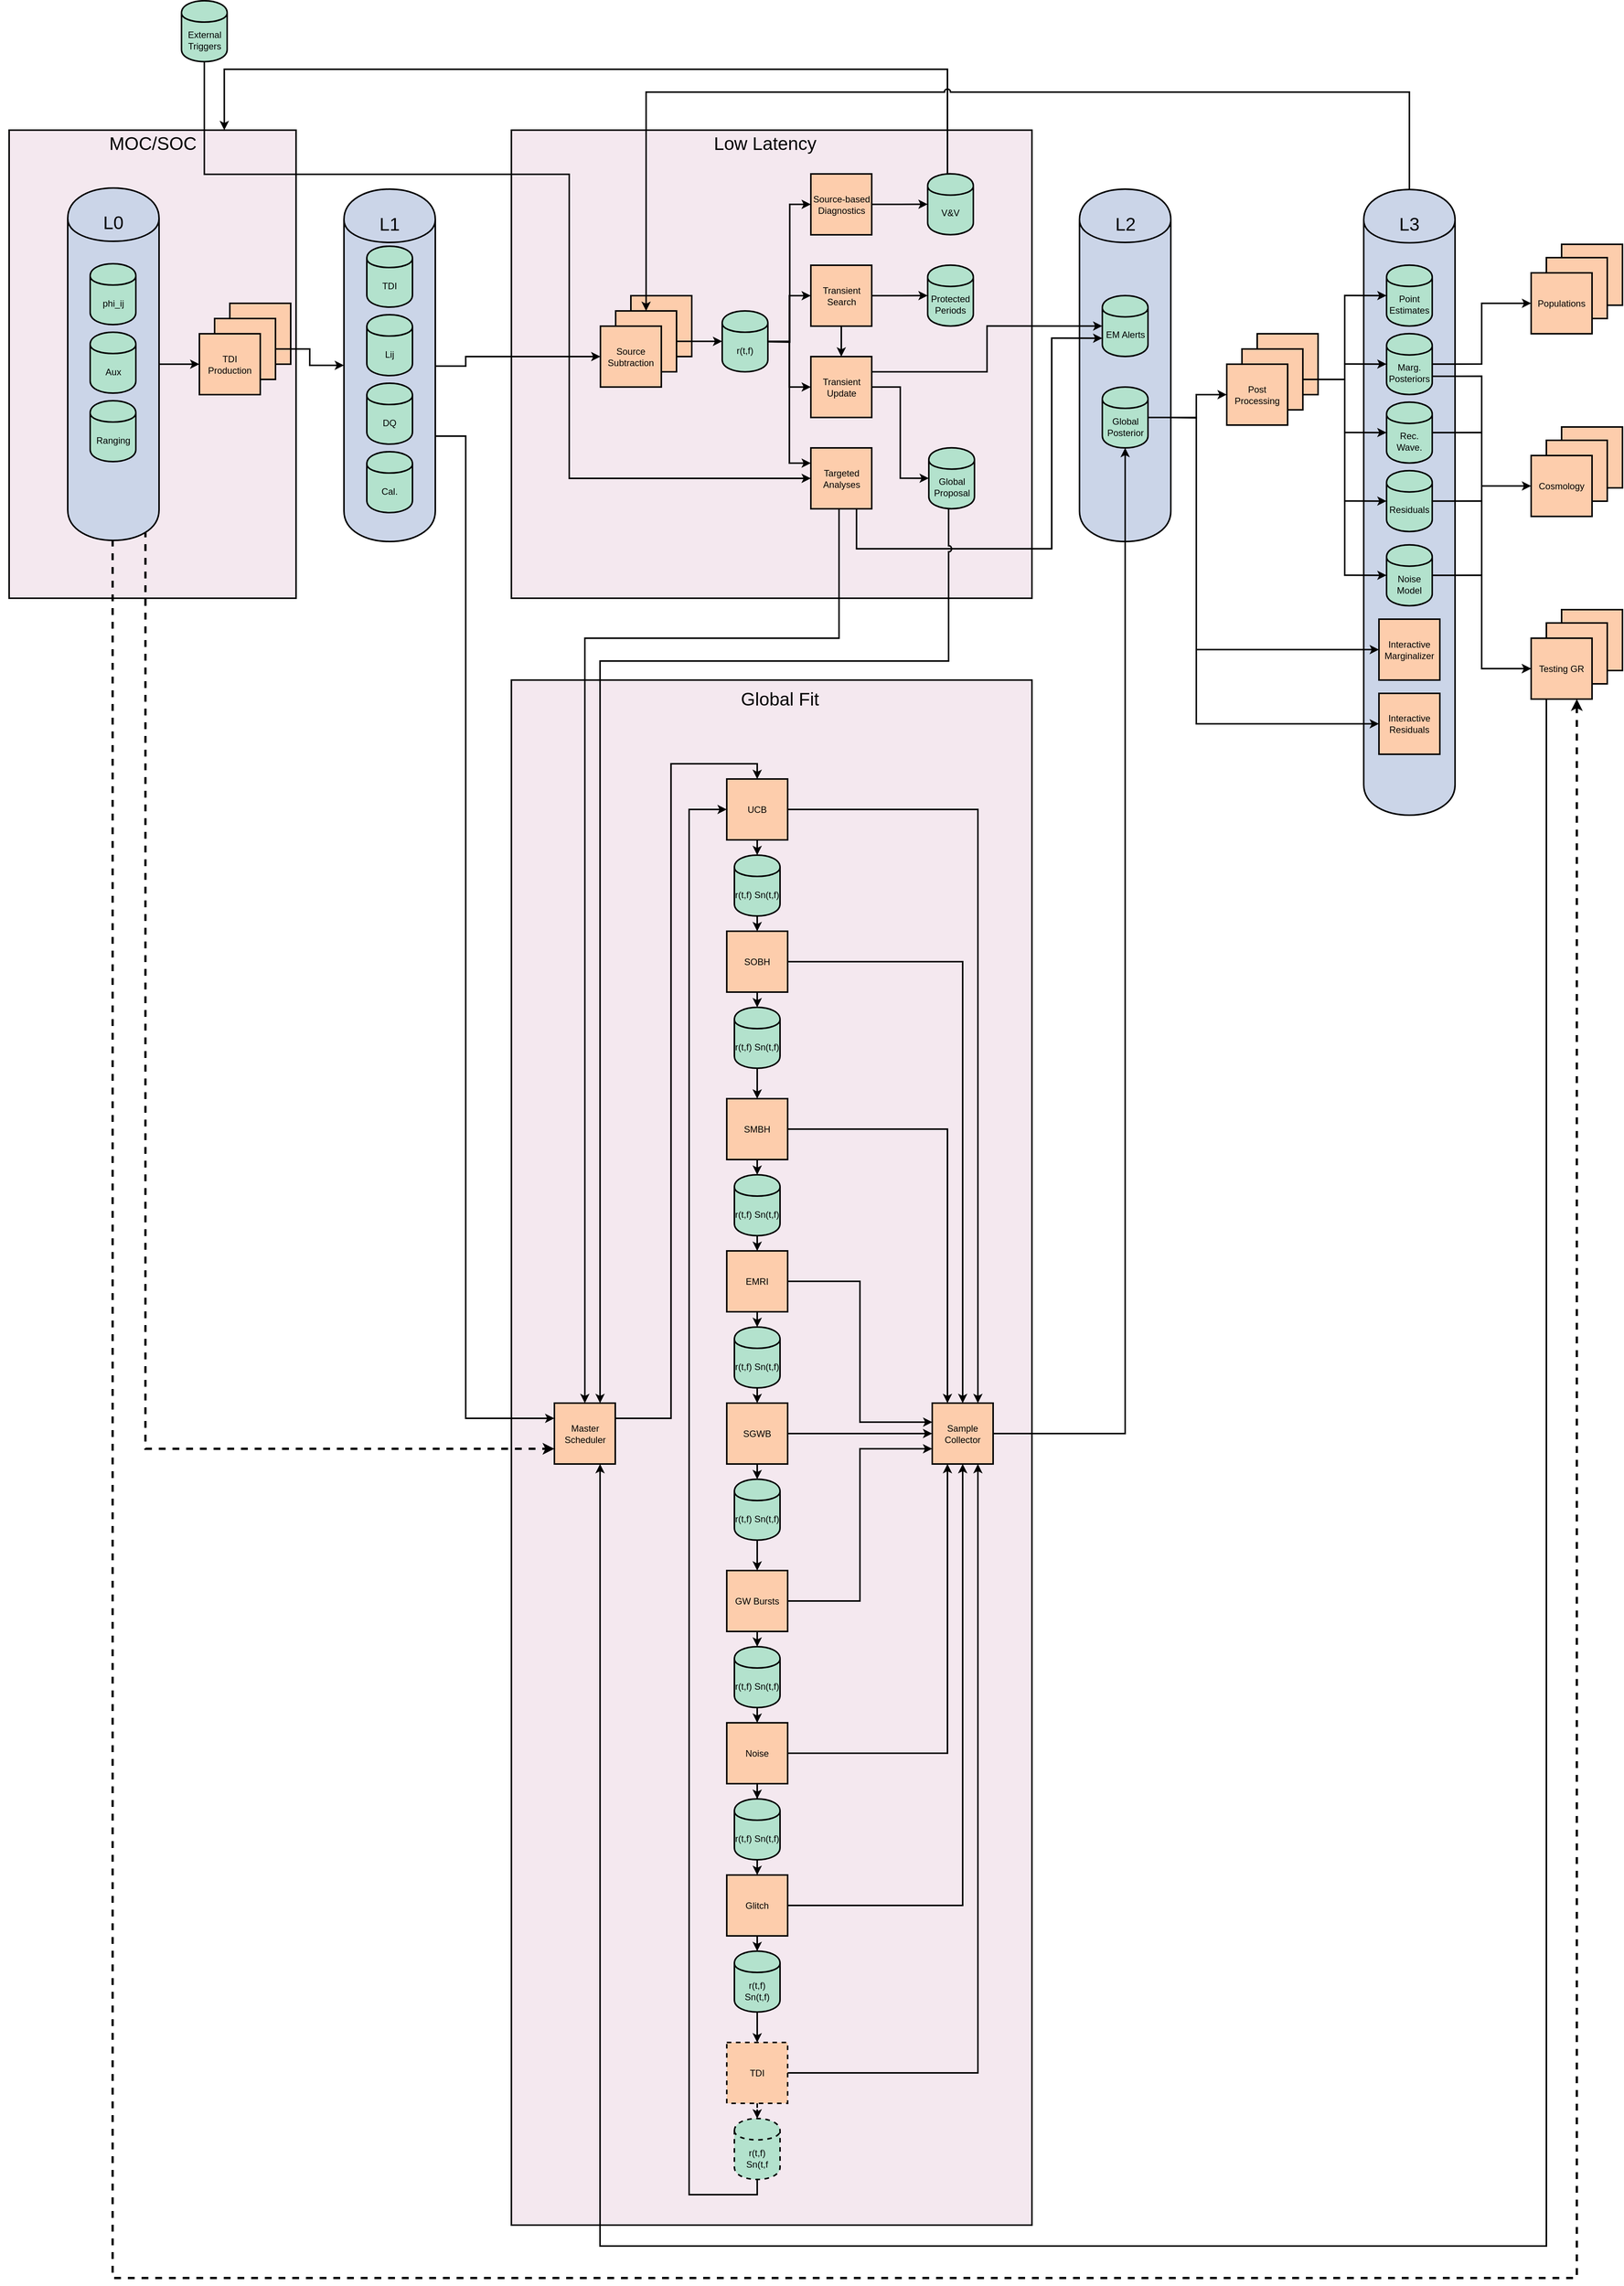 <mxfile version="10.6.3" type="github"><diagram id="nEb7vlC1iJB3Md7GIFur" name="Page-1"><mxGraphModel dx="5116" dy="3140" grid="1" gridSize="10" guides="1" tooltips="1" connect="1" arrows="1" fold="1" page="1" pageScale="1" pageWidth="1169" pageHeight="827" math="0" shadow="0"><root><mxCell id="0"/><mxCell id="1" parent="0"/><mxCell id="80o9DsQJFt0Z5f5TY_z3-50" value="" style="rounded=0;whiteSpace=wrap;html=1;fillColor=#F4E8EF;strokeColor=#000000;strokeWidth=2;" vertex="1" parent="1"><mxGeometry x="160" y="290" width="377" height="615" as="geometry"/></mxCell><mxCell id="80o9DsQJFt0Z5f5TY_z3-14" value="" style="rounded=0;whiteSpace=wrap;html=1;fillColor=#F4E8EF;strokeColor=#000000;strokeWidth=2;" vertex="1" parent="1"><mxGeometry x="820" y="290" width="684" height="615" as="geometry"/></mxCell><mxCell id="Jto_Wyi0qBo86qoHxonb-5" value="" style="shape=cylinder;whiteSpace=wrap;html=1;boundedLbl=1;backgroundOutline=1;fillColor=#cbd5e8;strokeColor=#000000;strokeWidth=2;" parent="1" vertex="1"><mxGeometry x="1566.5" y="367.5" width="120" height="463" as="geometry"/></mxCell><mxCell id="Jto_Wyi0qBo86qoHxonb-98" value="" style="rounded=0;whiteSpace=wrap;html=1;fillColor=#F4E8EF;strokeColor=#000000;strokeWidth=2;" parent="1" vertex="1"><mxGeometry x="820" y="1012.5" width="684" height="2030" as="geometry"/></mxCell><mxCell id="Jto_Wyi0qBo86qoHxonb-100" style="edgeStyle=orthogonalEdgeStyle;rounded=0;orthogonalLoop=1;jettySize=auto;html=1;exitX=0.851;exitY=0.972;exitDx=0;exitDy=0;entryX=0;entryY=0.75;entryDx=0;entryDy=0;dashed=1;exitPerimeter=0;strokeWidth=3;" parent="1" source="Jto_Wyi0qBo86qoHxonb-1" target="Jto_Wyi0qBo86qoHxonb-17" edge="1"><mxGeometry relative="1" as="geometry"><Array as="points"><mxPoint x="338.5" y="2022.5"/></Array></mxGeometry></mxCell><mxCell id="80o9DsQJFt0Z5f5TY_z3-89" style="edgeStyle=orthogonalEdgeStyle;rounded=0;orthogonalLoop=1;jettySize=auto;html=1;exitX=0.5;exitY=1;exitDx=0;exitDy=0;entryX=0.75;entryY=1;entryDx=0;entryDy=0;dashed=1;strokeWidth=3;" edge="1" parent="1" source="Jto_Wyi0qBo86qoHxonb-1" target="80o9DsQJFt0Z5f5TY_z3-87"><mxGeometry relative="1" as="geometry"><Array as="points"><mxPoint x="296" y="3112"/><mxPoint x="2220" y="3112"/></Array></mxGeometry></mxCell><mxCell id="80o9DsQJFt0Z5f5TY_z3-116" style="edgeStyle=orthogonalEdgeStyle;rounded=0;orthogonalLoop=1;jettySize=auto;html=1;exitX=1;exitY=0.5;exitDx=0;exitDy=0;entryX=0;entryY=0.5;entryDx=0;entryDy=0;strokeColor=#000000;strokeWidth=2;fontSize=24;" edge="1" parent="1" source="Jto_Wyi0qBo86qoHxonb-1" target="Jto_Wyi0qBo86qoHxonb-12"><mxGeometry relative="1" as="geometry"/></mxCell><mxCell id="Jto_Wyi0qBo86qoHxonb-1" value="" style="shape=cylinder;whiteSpace=wrap;html=1;boundedLbl=1;backgroundOutline=1;fillColor=#cbd5e8;strokeColor=#000000;strokeWidth=2;" parent="1" vertex="1"><mxGeometry x="237" y="366" width="120" height="463" as="geometry"/></mxCell><mxCell id="Jto_Wyi0qBo86qoHxonb-99" style="edgeStyle=orthogonalEdgeStyle;rounded=0;orthogonalLoop=1;jettySize=auto;html=1;exitX=1;exitY=0.5;exitDx=0;exitDy=0;entryX=0;entryY=0.25;entryDx=0;entryDy=0;strokeWidth=2;" parent="1" source="Jto_Wyi0qBo86qoHxonb-3" target="Jto_Wyi0qBo86qoHxonb-17" edge="1"><mxGeometry relative="1" as="geometry"><Array as="points"><mxPoint x="720" y="692"/><mxPoint x="760" y="692"/><mxPoint x="760" y="1983"/></Array></mxGeometry></mxCell><mxCell id="80o9DsQJFt0Z5f5TY_z3-98" style="edgeStyle=orthogonalEdgeStyle;rounded=0;orthogonalLoop=1;jettySize=auto;html=1;exitX=1;exitY=0.5;exitDx=0;exitDy=0;entryX=0;entryY=0.5;entryDx=0;entryDy=0;strokeColor=#000000;strokeWidth=2;" edge="1" parent="1" source="Jto_Wyi0qBo86qoHxonb-3" target="80o9DsQJFt0Z5f5TY_z3-15"><mxGeometry relative="1" as="geometry"><Array as="points"><mxPoint x="760" y="600"/><mxPoint x="760" y="588"/></Array></mxGeometry></mxCell><mxCell id="Jto_Wyi0qBo86qoHxonb-3" value="" style="shape=cylinder;whiteSpace=wrap;html=1;boundedLbl=1;backgroundOutline=1;fillColor=#cbd5e8;strokeColor=#000000;strokeWidth=2;" parent="1" vertex="1"><mxGeometry x="600" y="367.5" width="120" height="463" as="geometry"/></mxCell><mxCell id="Jto_Wyi0qBo86qoHxonb-4" value="" style="shape=cylinder;whiteSpace=wrap;html=1;boundedLbl=1;backgroundOutline=1;fillColor=#cbd5e8;strokeColor=#000000;strokeWidth=2;" parent="1" vertex="1"><mxGeometry x="1940" y="368" width="120" height="822" as="geometry"/></mxCell><mxCell id="80o9DsQJFt0Z5f5TY_z3-26" style="edgeStyle=orthogonalEdgeStyle;rounded=0;orthogonalLoop=1;jettySize=auto;html=1;exitX=0.5;exitY=1;exitDx=0;exitDy=0;entryX=0;entryY=0.5;entryDx=0;entryDy=0;strokeWidth=2;" edge="1" parent="1" source="Jto_Wyi0qBo86qoHxonb-6" target="80o9DsQJFt0Z5f5TY_z3-24"><mxGeometry relative="1" as="geometry"><Array as="points"><mxPoint x="416" y="348"/><mxPoint x="896" y="348"/><mxPoint x="896" y="748"/></Array></mxGeometry></mxCell><mxCell id="Jto_Wyi0qBo86qoHxonb-6" value="External Triggers" style="shape=cylinder;whiteSpace=wrap;html=1;boundedLbl=1;backgroundOutline=1;fillColor=#b3e2cd;strokeWidth=2;" parent="1" vertex="1"><mxGeometry x="386.5" y="120" width="60" height="80" as="geometry"/></mxCell><mxCell id="Jto_Wyi0qBo86qoHxonb-7" value="phi_ij" style="shape=cylinder;whiteSpace=wrap;html=1;boundedLbl=1;backgroundOutline=1;fillColor=#b3e2cd;strokeWidth=2;" parent="1" vertex="1"><mxGeometry x="266.5" y="465.5" width="60" height="80" as="geometry"/></mxCell><mxCell id="Jto_Wyi0qBo86qoHxonb-8" value="Aux" style="shape=cylinder;whiteSpace=wrap;html=1;boundedLbl=1;backgroundOutline=1;fillColor=#b3e2cd;strokeWidth=2;" parent="1" vertex="1"><mxGeometry x="266.5" y="555.5" width="60" height="80" as="geometry"/></mxCell><mxCell id="Jto_Wyi0qBo86qoHxonb-9" value="Ranging" style="shape=cylinder;whiteSpace=wrap;html=1;boundedLbl=1;backgroundOutline=1;fillColor=#b3e2cd;strokeWidth=2;" parent="1" vertex="1"><mxGeometry x="266.5" y="645.5" width="60" height="80" as="geometry"/></mxCell><mxCell id="Jto_Wyi0qBo86qoHxonb-10" value="" style="whiteSpace=wrap;html=1;aspect=fixed;fillColor=#fdcdac;strokeWidth=2;" parent="1" vertex="1"><mxGeometry x="450" y="517.5" width="80" height="80" as="geometry"/></mxCell><mxCell id="80o9DsQJFt0Z5f5TY_z3-12" style="edgeStyle=orthogonalEdgeStyle;rounded=0;orthogonalLoop=1;jettySize=auto;html=1;exitX=1;exitY=0.5;exitDx=0;exitDy=0;entryX=0;entryY=0.5;entryDx=0;entryDy=0;strokeWidth=2;" edge="1" parent="1" source="Jto_Wyi0qBo86qoHxonb-11" target="Jto_Wyi0qBo86qoHxonb-3"><mxGeometry relative="1" as="geometry"/></mxCell><mxCell id="Jto_Wyi0qBo86qoHxonb-11" value="" style="whiteSpace=wrap;html=1;aspect=fixed;fillColor=#fdcdac;strokeWidth=2;" parent="1" vertex="1"><mxGeometry x="430" y="537.5" width="80" height="80" as="geometry"/></mxCell><mxCell id="Jto_Wyi0qBo86qoHxonb-12" value="TDI Production" style="whiteSpace=wrap;html=1;aspect=fixed;fillColor=#fdcdac;strokeWidth=2;" parent="1" vertex="1"><mxGeometry x="410" y="557.5" width="80" height="80" as="geometry"/></mxCell><mxCell id="Jto_Wyi0qBo86qoHxonb-13" value="TDI" style="shape=cylinder;whiteSpace=wrap;html=1;boundedLbl=1;backgroundOutline=1;fillColor=#b3e2cd;strokeWidth=2;" parent="1" vertex="1"><mxGeometry x="630" y="442.5" width="60" height="80" as="geometry"/></mxCell><mxCell id="Jto_Wyi0qBo86qoHxonb-14" value="Lij" style="shape=cylinder;whiteSpace=wrap;html=1;boundedLbl=1;backgroundOutline=1;fillColor=#b3e2cd;strokeWidth=2;" parent="1" vertex="1"><mxGeometry x="630" y="532.5" width="60" height="80" as="geometry"/></mxCell><mxCell id="Jto_Wyi0qBo86qoHxonb-15" value="DQ" style="shape=cylinder;whiteSpace=wrap;html=1;boundedLbl=1;backgroundOutline=1;fillColor=#b3e2cd;strokeWidth=2;" parent="1" vertex="1"><mxGeometry x="630" y="622.5" width="60" height="80" as="geometry"/></mxCell><mxCell id="Jto_Wyi0qBo86qoHxonb-16" value="Cal." style="shape=cylinder;whiteSpace=wrap;html=1;boundedLbl=1;backgroundOutline=1;fillColor=#b3e2cd;strokeWidth=2;" parent="1" vertex="1"><mxGeometry x="630" y="712.5" width="60" height="80" as="geometry"/></mxCell><mxCell id="Jto_Wyi0qBo86qoHxonb-38" value="" style="group;strokeWidth=2;" parent="1" vertex="1" connectable="0"><mxGeometry x="836.5" y="567.5" width="80" height="1840" as="geometry"/></mxCell><mxCell id="Jto_Wyi0qBo86qoHxonb-57" style="edgeStyle=orthogonalEdgeStyle;rounded=0;orthogonalLoop=1;jettySize=auto;html=1;exitX=1;exitY=0.25;exitDx=0;exitDy=0;entryX=0.5;entryY=0;entryDx=0;entryDy=0;strokeWidth=2;" parent="1" source="Jto_Wyi0qBo86qoHxonb-17" target="Jto_Wyi0qBo86qoHxonb-18" edge="1"><mxGeometry relative="1" as="geometry"/></mxCell><mxCell id="Jto_Wyi0qBo86qoHxonb-17" value="Master Scheduler" style="whiteSpace=wrap;html=1;aspect=fixed;fillColor=#fdcdac;strokeWidth=2;" parent="1" vertex="1"><mxGeometry x="876.5" y="1962.5" width="80" height="80" as="geometry"/></mxCell><mxCell id="Jto_Wyi0qBo86qoHxonb-58" style="edgeStyle=orthogonalEdgeStyle;rounded=0;orthogonalLoop=1;jettySize=auto;html=1;exitX=0.5;exitY=1;exitDx=0;exitDy=0;entryX=0.5;entryY=0;entryDx=0;entryDy=0;strokeWidth=2;" parent="1" source="Jto_Wyi0qBo86qoHxonb-18" target="Jto_Wyi0qBo86qoHxonb-19" edge="1"><mxGeometry relative="1" as="geometry"/></mxCell><mxCell id="Jto_Wyi0qBo86qoHxonb-87" style="edgeStyle=orthogonalEdgeStyle;rounded=0;orthogonalLoop=1;jettySize=auto;html=1;exitX=1;exitY=0.5;exitDx=0;exitDy=0;entryX=0.75;entryY=0;entryDx=0;entryDy=0;strokeWidth=2;" parent="1" source="Jto_Wyi0qBo86qoHxonb-18" target="Jto_Wyi0qBo86qoHxonb-52" edge="1"><mxGeometry relative="1" as="geometry"><mxPoint x="2523" y="1452.5" as="targetPoint"/></mxGeometry></mxCell><mxCell id="Jto_Wyi0qBo86qoHxonb-18" value="UCB" style="whiteSpace=wrap;html=1;aspect=fixed;fillColor=#fdcdac;strokeWidth=2;" parent="1" vertex="1"><mxGeometry x="1103" y="1142.5" width="80" height="80" as="geometry"/></mxCell><mxCell id="Jto_Wyi0qBo86qoHxonb-59" style="edgeStyle=orthogonalEdgeStyle;rounded=0;orthogonalLoop=1;jettySize=auto;html=1;exitX=0.5;exitY=1;exitDx=0;exitDy=0;entryX=0.5;entryY=0;entryDx=0;entryDy=0;strokeWidth=2;" parent="1" source="Jto_Wyi0qBo86qoHxonb-19" target="Jto_Wyi0qBo86qoHxonb-20" edge="1"><mxGeometry relative="1" as="geometry"/></mxCell><mxCell id="Jto_Wyi0qBo86qoHxonb-19" value="r(t,f) Sn(t,f)" style="shape=cylinder;whiteSpace=wrap;html=1;boundedLbl=1;backgroundOutline=1;fillColor=#b3e2cd;strokeWidth=2;" parent="1" vertex="1"><mxGeometry x="1113" y="1242.5" width="60" height="80" as="geometry"/></mxCell><mxCell id="Jto_Wyi0qBo86qoHxonb-60" style="edgeStyle=orthogonalEdgeStyle;rounded=0;orthogonalLoop=1;jettySize=auto;html=1;exitX=0.5;exitY=1;exitDx=0;exitDy=0;entryX=0.5;entryY=0;entryDx=0;entryDy=0;strokeWidth=2;" parent="1" source="Jto_Wyi0qBo86qoHxonb-20" target="Jto_Wyi0qBo86qoHxonb-21" edge="1"><mxGeometry relative="1" as="geometry"/></mxCell><mxCell id="Jto_Wyi0qBo86qoHxonb-88" style="edgeStyle=orthogonalEdgeStyle;rounded=0;orthogonalLoop=1;jettySize=auto;html=1;exitX=1;exitY=0.5;exitDx=0;exitDy=0;entryX=0.5;entryY=0;entryDx=0;entryDy=0;strokeWidth=2;" parent="1" source="Jto_Wyi0qBo86qoHxonb-20" target="Jto_Wyi0qBo86qoHxonb-52" edge="1"><mxGeometry relative="1" as="geometry"/></mxCell><mxCell id="Jto_Wyi0qBo86qoHxonb-20" value="SOBH" style="whiteSpace=wrap;html=1;aspect=fixed;fillColor=#fdcdac;strokeWidth=2;" parent="1" vertex="1"><mxGeometry x="1103" y="1342.5" width="80" height="80" as="geometry"/></mxCell><mxCell id="Jto_Wyi0qBo86qoHxonb-61" style="edgeStyle=orthogonalEdgeStyle;rounded=0;orthogonalLoop=1;jettySize=auto;html=1;exitX=0.5;exitY=1;exitDx=0;exitDy=0;entryX=0.5;entryY=0;entryDx=0;entryDy=0;strokeWidth=2;" parent="1" source="Jto_Wyi0qBo86qoHxonb-21" target="Jto_Wyi0qBo86qoHxonb-22" edge="1"><mxGeometry relative="1" as="geometry"/></mxCell><mxCell id="Jto_Wyi0qBo86qoHxonb-21" value="r(t,f) Sn(t,f)" style="shape=cylinder;whiteSpace=wrap;html=1;boundedLbl=1;backgroundOutline=1;fillColor=#b3e2cd;strokeWidth=2;" parent="1" vertex="1"><mxGeometry x="1113" y="1442.5" width="60" height="80" as="geometry"/></mxCell><mxCell id="Jto_Wyi0qBo86qoHxonb-62" style="edgeStyle=orthogonalEdgeStyle;rounded=0;orthogonalLoop=1;jettySize=auto;html=1;exitX=0.5;exitY=1;exitDx=0;exitDy=0;entryX=0.5;entryY=0;entryDx=0;entryDy=0;strokeWidth=2;" parent="1" source="Jto_Wyi0qBo86qoHxonb-22" target="Jto_Wyi0qBo86qoHxonb-23" edge="1"><mxGeometry relative="1" as="geometry"/></mxCell><mxCell id="Jto_Wyi0qBo86qoHxonb-89" style="edgeStyle=orthogonalEdgeStyle;rounded=0;orthogonalLoop=1;jettySize=auto;html=1;exitX=1;exitY=0.5;exitDx=0;exitDy=0;entryX=0.25;entryY=0;entryDx=0;entryDy=0;strokeWidth=2;" parent="1" source="Jto_Wyi0qBo86qoHxonb-22" target="Jto_Wyi0qBo86qoHxonb-52" edge="1"><mxGeometry relative="1" as="geometry"><mxPoint x="1263" y="1022.5" as="targetPoint"/></mxGeometry></mxCell><mxCell id="Jto_Wyi0qBo86qoHxonb-22" value="SMBH" style="whiteSpace=wrap;html=1;aspect=fixed;fillColor=#fdcdac;strokeWidth=2;" parent="1" vertex="1"><mxGeometry x="1103" y="1562.5" width="80" height="80" as="geometry"/></mxCell><mxCell id="Jto_Wyi0qBo86qoHxonb-63" style="edgeStyle=orthogonalEdgeStyle;rounded=0;orthogonalLoop=1;jettySize=auto;html=1;exitX=0.5;exitY=1;exitDx=0;exitDy=0;entryX=0.5;entryY=0;entryDx=0;entryDy=0;strokeWidth=2;" parent="1" source="Jto_Wyi0qBo86qoHxonb-23" target="Jto_Wyi0qBo86qoHxonb-40" edge="1"><mxGeometry relative="1" as="geometry"/></mxCell><mxCell id="Jto_Wyi0qBo86qoHxonb-23" value="r(t,f) Sn(t,f)&lt;br&gt;" style="shape=cylinder;whiteSpace=wrap;html=1;boundedLbl=1;backgroundOutline=1;fillColor=#b3e2cd;strokeWidth=2;" parent="1" vertex="1"><mxGeometry x="1113" y="1662.5" width="60" height="80" as="geometry"/></mxCell><mxCell id="Jto_Wyi0qBo86qoHxonb-64" style="edgeStyle=orthogonalEdgeStyle;rounded=0;orthogonalLoop=1;jettySize=auto;html=1;exitX=0.5;exitY=1;exitDx=0;exitDy=0;entryX=0.5;entryY=0;entryDx=0;entryDy=0;strokeWidth=2;" parent="1" source="Jto_Wyi0qBo86qoHxonb-40" target="Jto_Wyi0qBo86qoHxonb-41" edge="1"><mxGeometry relative="1" as="geometry"/></mxCell><mxCell id="Jto_Wyi0qBo86qoHxonb-85" style="edgeStyle=orthogonalEdgeStyle;rounded=0;orthogonalLoop=1;jettySize=auto;html=1;exitX=1;exitY=0.5;exitDx=0;exitDy=0;entryX=0.002;entryY=0.313;entryDx=0;entryDy=0;entryPerimeter=0;strokeWidth=2;" parent="1" source="Jto_Wyi0qBo86qoHxonb-40" target="Jto_Wyi0qBo86qoHxonb-52" edge="1"><mxGeometry relative="1" as="geometry"><mxPoint x="1183" y="1062.5" as="targetPoint"/></mxGeometry></mxCell><mxCell id="Jto_Wyi0qBo86qoHxonb-40" value="EMRI" style="whiteSpace=wrap;html=1;aspect=fixed;fillColor=#fdcdac;strokeWidth=2;" parent="1" vertex="1"><mxGeometry x="1103" y="1762.5" width="80" height="80" as="geometry"/></mxCell><mxCell id="Jto_Wyi0qBo86qoHxonb-65" style="edgeStyle=orthogonalEdgeStyle;rounded=0;orthogonalLoop=1;jettySize=auto;html=1;exitX=0.5;exitY=1;exitDx=0;exitDy=0;entryX=0.5;entryY=0;entryDx=0;entryDy=0;strokeWidth=2;" parent="1" source="Jto_Wyi0qBo86qoHxonb-41" target="Jto_Wyi0qBo86qoHxonb-42" edge="1"><mxGeometry relative="1" as="geometry"/></mxCell><mxCell id="Jto_Wyi0qBo86qoHxonb-41" value="r(t,f) Sn(t,f)&lt;br&gt;" style="shape=cylinder;whiteSpace=wrap;html=1;boundedLbl=1;backgroundOutline=1;fillColor=#b3e2cd;strokeWidth=2;" parent="1" vertex="1"><mxGeometry x="1113" y="1862.5" width="60" height="80" as="geometry"/></mxCell><mxCell id="Jto_Wyi0qBo86qoHxonb-66" style="edgeStyle=orthogonalEdgeStyle;rounded=0;orthogonalLoop=1;jettySize=auto;html=1;exitX=0.5;exitY=1;exitDx=0;exitDy=0;entryX=0.5;entryY=0;entryDx=0;entryDy=0;strokeWidth=2;" parent="1" source="Jto_Wyi0qBo86qoHxonb-42" target="Jto_Wyi0qBo86qoHxonb-43" edge="1"><mxGeometry relative="1" as="geometry"/></mxCell><mxCell id="Jto_Wyi0qBo86qoHxonb-84" style="edgeStyle=orthogonalEdgeStyle;rounded=0;orthogonalLoop=1;jettySize=auto;html=1;exitX=1;exitY=0.5;exitDx=0;exitDy=0;entryX=0;entryY=0.5;entryDx=0;entryDy=0;strokeWidth=2;" parent="1" source="Jto_Wyi0qBo86qoHxonb-42" target="Jto_Wyi0qBo86qoHxonb-52" edge="1"><mxGeometry relative="1" as="geometry"/></mxCell><mxCell id="Jto_Wyi0qBo86qoHxonb-42" value="SGWB" style="whiteSpace=wrap;html=1;aspect=fixed;fillColor=#fdcdac;strokeWidth=2;" parent="1" vertex="1"><mxGeometry x="1103" y="1962.5" width="80" height="80" as="geometry"/></mxCell><mxCell id="Jto_Wyi0qBo86qoHxonb-67" style="edgeStyle=orthogonalEdgeStyle;rounded=0;orthogonalLoop=1;jettySize=auto;html=1;exitX=0.5;exitY=1;exitDx=0;exitDy=0;entryX=0.5;entryY=0;entryDx=0;entryDy=0;strokeWidth=2;" parent="1" source="Jto_Wyi0qBo86qoHxonb-43" target="Jto_Wyi0qBo86qoHxonb-44" edge="1"><mxGeometry relative="1" as="geometry"/></mxCell><mxCell id="Jto_Wyi0qBo86qoHxonb-43" value="r(t,f) Sn(t,f)" style="shape=cylinder;whiteSpace=wrap;html=1;boundedLbl=1;backgroundOutline=1;fillColor=#b3e2cd;strokeWidth=2;" parent="1" vertex="1"><mxGeometry x="1113" y="2062.5" width="60" height="80" as="geometry"/></mxCell><mxCell id="Jto_Wyi0qBo86qoHxonb-68" style="edgeStyle=orthogonalEdgeStyle;rounded=0;orthogonalLoop=1;jettySize=auto;html=1;exitX=0.5;exitY=1;exitDx=0;exitDy=0;entryX=0.5;entryY=0;entryDx=0;entryDy=0;strokeWidth=2;" parent="1" source="Jto_Wyi0qBo86qoHxonb-44" target="Jto_Wyi0qBo86qoHxonb-45" edge="1"><mxGeometry relative="1" as="geometry"/></mxCell><mxCell id="Jto_Wyi0qBo86qoHxonb-91" style="edgeStyle=orthogonalEdgeStyle;rounded=0;orthogonalLoop=1;jettySize=auto;html=1;exitX=1;exitY=0.5;exitDx=0;exitDy=0;entryX=0;entryY=0.75;entryDx=0;entryDy=0;strokeWidth=2;" parent="1" source="Jto_Wyi0qBo86qoHxonb-44" target="Jto_Wyi0qBo86qoHxonb-52" edge="1"><mxGeometry relative="1" as="geometry"/></mxCell><mxCell id="Jto_Wyi0qBo86qoHxonb-44" value="GW Bursts" style="whiteSpace=wrap;html=1;aspect=fixed;fillColor=#fdcdac;strokeWidth=2;" parent="1" vertex="1"><mxGeometry x="1103" y="2182.5" width="80" height="80" as="geometry"/></mxCell><mxCell id="Jto_Wyi0qBo86qoHxonb-69" style="edgeStyle=orthogonalEdgeStyle;rounded=0;orthogonalLoop=1;jettySize=auto;html=1;exitX=0.5;exitY=1;exitDx=0;exitDy=0;entryX=0.5;entryY=0;entryDx=0;entryDy=0;strokeWidth=2;" parent="1" source="Jto_Wyi0qBo86qoHxonb-45" target="Jto_Wyi0qBo86qoHxonb-46" edge="1"><mxGeometry relative="1" as="geometry"/></mxCell><mxCell id="Jto_Wyi0qBo86qoHxonb-45" value="r(t,f) Sn(t,f)" style="shape=cylinder;whiteSpace=wrap;html=1;boundedLbl=1;backgroundOutline=1;fillColor=#b3e2cd;strokeWidth=2;" parent="1" vertex="1"><mxGeometry x="1113" y="2282.5" width="60" height="80" as="geometry"/></mxCell><mxCell id="Jto_Wyi0qBo86qoHxonb-70" style="edgeStyle=orthogonalEdgeStyle;rounded=0;orthogonalLoop=1;jettySize=auto;html=1;exitX=0.5;exitY=1;exitDx=0;exitDy=0;strokeWidth=2;" parent="1" source="Jto_Wyi0qBo86qoHxonb-46" target="Jto_Wyi0qBo86qoHxonb-47" edge="1"><mxGeometry relative="1" as="geometry"/></mxCell><mxCell id="Jto_Wyi0qBo86qoHxonb-92" style="edgeStyle=orthogonalEdgeStyle;rounded=0;orthogonalLoop=1;jettySize=auto;html=1;exitX=1;exitY=0.5;exitDx=0;exitDy=0;entryX=0.25;entryY=1;entryDx=0;entryDy=0;strokeWidth=2;" parent="1" source="Jto_Wyi0qBo86qoHxonb-46" target="Jto_Wyi0qBo86qoHxonb-52" edge="1"><mxGeometry relative="1" as="geometry"/></mxCell><mxCell id="Jto_Wyi0qBo86qoHxonb-46" value="Noise" style="whiteSpace=wrap;html=1;aspect=fixed;fillColor=#fdcdac;strokeWidth=2;" parent="1" vertex="1"><mxGeometry x="1103" y="2382.5" width="80" height="80" as="geometry"/></mxCell><mxCell id="Jto_Wyi0qBo86qoHxonb-71" style="edgeStyle=orthogonalEdgeStyle;rounded=0;orthogonalLoop=1;jettySize=auto;html=1;exitX=0.5;exitY=1;exitDx=0;exitDy=0;entryX=0.5;entryY=0;entryDx=0;entryDy=0;strokeWidth=2;" parent="1" source="Jto_Wyi0qBo86qoHxonb-47" target="Jto_Wyi0qBo86qoHxonb-48" edge="1"><mxGeometry relative="1" as="geometry"/></mxCell><mxCell id="Jto_Wyi0qBo86qoHxonb-47" value="r(t,f) Sn(t,f)" style="shape=cylinder;whiteSpace=wrap;html=1;boundedLbl=1;backgroundOutline=1;fillColor=#b3e2cd;strokeWidth=2;" parent="1" vertex="1"><mxGeometry x="1113" y="2482.5" width="60" height="80" as="geometry"/></mxCell><mxCell id="Jto_Wyi0qBo86qoHxonb-72" style="edgeStyle=orthogonalEdgeStyle;rounded=0;orthogonalLoop=1;jettySize=auto;html=1;exitX=0.5;exitY=1;exitDx=0;exitDy=0;entryX=0.5;entryY=0;entryDx=0;entryDy=0;strokeWidth=2;" parent="1" source="Jto_Wyi0qBo86qoHxonb-48" target="Jto_Wyi0qBo86qoHxonb-49" edge="1"><mxGeometry relative="1" as="geometry"/></mxCell><mxCell id="Jto_Wyi0qBo86qoHxonb-93" style="edgeStyle=orthogonalEdgeStyle;rounded=0;orthogonalLoop=1;jettySize=auto;html=1;exitX=1;exitY=0.5;exitDx=0;exitDy=0;entryX=0.5;entryY=1;entryDx=0;entryDy=0;strokeWidth=2;" parent="1" source="Jto_Wyi0qBo86qoHxonb-48" target="Jto_Wyi0qBo86qoHxonb-52" edge="1"><mxGeometry relative="1" as="geometry"/></mxCell><mxCell id="Jto_Wyi0qBo86qoHxonb-48" value="Glitch" style="whiteSpace=wrap;html=1;aspect=fixed;fillColor=#fdcdac;strokeWidth=2;" parent="1" vertex="1"><mxGeometry x="1103" y="2582.5" width="80" height="80" as="geometry"/></mxCell><mxCell id="Jto_Wyi0qBo86qoHxonb-73" style="edgeStyle=orthogonalEdgeStyle;rounded=0;orthogonalLoop=1;jettySize=auto;html=1;exitX=0.5;exitY=1;exitDx=0;exitDy=0;entryX=0.5;entryY=0;entryDx=0;entryDy=0;strokeWidth=2;" parent="1" source="Jto_Wyi0qBo86qoHxonb-49" target="Jto_Wyi0qBo86qoHxonb-50" edge="1"><mxGeometry relative="1" as="geometry"/></mxCell><mxCell id="Jto_Wyi0qBo86qoHxonb-49" value="r(t,f)&lt;br&gt;Sn(t,f)&lt;br&gt;" style="shape=cylinder;whiteSpace=wrap;html=1;boundedLbl=1;backgroundOutline=1;fillColor=#b3e2cd;strokeWidth=2;" parent="1" vertex="1"><mxGeometry x="1113" y="2682.5" width="60" height="80" as="geometry"/></mxCell><mxCell id="Jto_Wyi0qBo86qoHxonb-74" style="edgeStyle=orthogonalEdgeStyle;rounded=0;orthogonalLoop=1;jettySize=auto;html=1;exitX=0.5;exitY=1;exitDx=0;exitDy=0;dashed=1;strokeWidth=2;" parent="1" source="Jto_Wyi0qBo86qoHxonb-50" target="Jto_Wyi0qBo86qoHxonb-51" edge="1"><mxGeometry relative="1" as="geometry"/></mxCell><mxCell id="80o9DsQJFt0Z5f5TY_z3-3" style="edgeStyle=orthogonalEdgeStyle;rounded=0;orthogonalLoop=1;jettySize=auto;html=1;exitX=1;exitY=0.5;exitDx=0;exitDy=0;entryX=0.75;entryY=1;entryDx=0;entryDy=0;strokeWidth=2;" edge="1" parent="1" source="Jto_Wyi0qBo86qoHxonb-50" target="Jto_Wyi0qBo86qoHxonb-52"><mxGeometry relative="1" as="geometry"/></mxCell><mxCell id="Jto_Wyi0qBo86qoHxonb-50" value="TDI" style="whiteSpace=wrap;html=1;aspect=fixed;fillColor=#fdcdac;dashed=1;strokeWidth=2;" parent="1" vertex="1"><mxGeometry x="1103" y="2802.5" width="80" height="80" as="geometry"/></mxCell><mxCell id="Jto_Wyi0qBo86qoHxonb-78" style="edgeStyle=orthogonalEdgeStyle;rounded=0;orthogonalLoop=1;jettySize=auto;html=1;exitX=0.5;exitY=1;exitDx=0;exitDy=0;entryX=0;entryY=0.5;entryDx=0;entryDy=0;strokeWidth=2;" parent="1" source="Jto_Wyi0qBo86qoHxonb-51" edge="1" target="Jto_Wyi0qBo86qoHxonb-18"><mxGeometry relative="1" as="geometry"><mxPoint x="1093" y="1172.5" as="targetPoint"/><Array as="points"><mxPoint x="1142.5" y="3002.5"/><mxPoint x="1053.5" y="3002.5"/><mxPoint x="1053.5" y="1182.5"/></Array></mxGeometry></mxCell><mxCell id="Jto_Wyi0qBo86qoHxonb-51" value="r(t,f)&lt;br&gt;Sn(t,f&lt;br&gt;" style="shape=cylinder;whiteSpace=wrap;html=1;boundedLbl=1;backgroundOutline=1;fillColor=#b3e2cd;dashed=1;strokeWidth=2;" parent="1" vertex="1"><mxGeometry x="1113" y="2902.5" width="60" height="80" as="geometry"/></mxCell><mxCell id="80o9DsQJFt0Z5f5TY_z3-38" style="edgeStyle=orthogonalEdgeStyle;rounded=0;orthogonalLoop=1;jettySize=auto;html=1;exitX=1;exitY=0.5;exitDx=0;exitDy=0;entryX=0.5;entryY=1;entryDx=0;entryDy=0;strokeWidth=2;" edge="1" parent="1" source="Jto_Wyi0qBo86qoHxonb-52" target="80o9DsQJFt0Z5f5TY_z3-37"><mxGeometry relative="1" as="geometry"/></mxCell><mxCell id="Jto_Wyi0qBo86qoHxonb-52" value="Sample Collector" style="whiteSpace=wrap;html=1;aspect=fixed;fillColor=#fdcdac;strokeWidth=2;" parent="1" vertex="1"><mxGeometry x="1373" y="1962.5" width="80" height="80" as="geometry"/></mxCell><mxCell id="80o9DsQJFt0Z5f5TY_z3-72" style="edgeStyle=orthogonalEdgeStyle;rounded=0;orthogonalLoop=1;jettySize=auto;html=1;exitX=1;exitY=0.5;exitDx=0;exitDy=0;entryX=0;entryY=0.5;entryDx=0;entryDy=0;strokeWidth=2;" edge="1" parent="1" source="80o9DsQJFt0Z5f5TY_z3-37" target="80o9DsQJFt0Z5f5TY_z3-53"><mxGeometry relative="1" as="geometry"><Array as="points"><mxPoint x="1720" y="668"/><mxPoint x="1720" y="638"/></Array></mxGeometry></mxCell><mxCell id="80o9DsQJFt0Z5f5TY_z3-73" style="edgeStyle=orthogonalEdgeStyle;rounded=0;orthogonalLoop=1;jettySize=auto;html=1;exitX=1;exitY=0.5;exitDx=0;exitDy=0;entryX=0;entryY=0.5;entryDx=0;entryDy=0;strokeWidth=2;" edge="1" parent="1" source="80o9DsQJFt0Z5f5TY_z3-37" target="80o9DsQJFt0Z5f5TY_z3-62"><mxGeometry relative="1" as="geometry"><Array as="points"><mxPoint x="1720" y="668"/><mxPoint x="1720" y="972"/></Array></mxGeometry></mxCell><mxCell id="80o9DsQJFt0Z5f5TY_z3-74" style="edgeStyle=orthogonalEdgeStyle;rounded=0;orthogonalLoop=1;jettySize=auto;html=1;exitX=1;exitY=0.5;exitDx=0;exitDy=0;entryX=0;entryY=0.5;entryDx=0;entryDy=0;strokeWidth=2;" edge="1" parent="1" source="80o9DsQJFt0Z5f5TY_z3-37" target="80o9DsQJFt0Z5f5TY_z3-63"><mxGeometry relative="1" as="geometry"><Array as="points"><mxPoint x="1680" y="668"/><mxPoint x="1720" y="668"/><mxPoint x="1720" y="1070"/></Array></mxGeometry></mxCell><mxCell id="80o9DsQJFt0Z5f5TY_z3-37" value="Global Posterior" style="shape=cylinder;whiteSpace=wrap;html=1;boundedLbl=1;backgroundOutline=1;fillColor=#b3e2cd;strokeWidth=2;" vertex="1" parent="1"><mxGeometry x="1596.5" y="627.5" width="60" height="80" as="geometry"/></mxCell><mxCell id="80o9DsQJFt0Z5f5TY_z3-18" value="" style="whiteSpace=wrap;html=1;aspect=fixed;fillColor=#fdcdac;strokeWidth=2;" vertex="1" parent="1"><mxGeometry x="977" y="507.5" width="80" height="80" as="geometry"/></mxCell><mxCell id="80o9DsQJFt0Z5f5TY_z3-17" value="" style="whiteSpace=wrap;html=1;aspect=fixed;fillColor=#fdcdac;strokeWidth=2;" vertex="1" parent="1"><mxGeometry x="957" y="527.5" width="80" height="80" as="geometry"/></mxCell><mxCell id="80o9DsQJFt0Z5f5TY_z3-15" value="Source Subtraction" style="whiteSpace=wrap;html=1;aspect=fixed;fillColor=#fdcdac;strokeWidth=2;" vertex="1" parent="1"><mxGeometry x="937" y="547.5" width="80" height="80" as="geometry"/></mxCell><mxCell id="80o9DsQJFt0Z5f5TY_z3-19" value="r(t,f)" style="shape=cylinder;whiteSpace=wrap;html=1;boundedLbl=1;backgroundOutline=1;fillColor=#b3e2cd;strokeWidth=2;" vertex="1" parent="1"><mxGeometry x="1097" y="527.5" width="60" height="80" as="geometry"/></mxCell><mxCell id="80o9DsQJFt0Z5f5TY_z3-20" style="edgeStyle=orthogonalEdgeStyle;rounded=0;orthogonalLoop=1;jettySize=auto;html=1;exitX=1;exitY=0.5;exitDx=0;exitDy=0;entryX=0;entryY=0.5;entryDx=0;entryDy=0;strokeWidth=2;" edge="1" parent="1" source="80o9DsQJFt0Z5f5TY_z3-17" target="80o9DsQJFt0Z5f5TY_z3-19"><mxGeometry relative="1" as="geometry"/></mxCell><mxCell id="80o9DsQJFt0Z5f5TY_z3-43" style="edgeStyle=orthogonalEdgeStyle;rounded=0;orthogonalLoop=1;jettySize=auto;html=1;exitX=1;exitY=0.5;exitDx=0;exitDy=0;entryX=0;entryY=0.5;entryDx=0;entryDy=0;strokeWidth=2;" edge="1" parent="1" source="80o9DsQJFt0Z5f5TY_z3-21" target="80o9DsQJFt0Z5f5TY_z3-33"><mxGeometry relative="1" as="geometry"/></mxCell><mxCell id="80o9DsQJFt0Z5f5TY_z3-45" style="edgeStyle=orthogonalEdgeStyle;rounded=0;orthogonalLoop=1;jettySize=auto;html=1;exitX=0.5;exitY=1;exitDx=0;exitDy=0;entryX=0.5;entryY=0;entryDx=0;entryDy=0;strokeWidth=2;" edge="1" parent="1" source="80o9DsQJFt0Z5f5TY_z3-21" target="80o9DsQJFt0Z5f5TY_z3-22"><mxGeometry relative="1" as="geometry"/></mxCell><mxCell id="80o9DsQJFt0Z5f5TY_z3-21" value="Transient Search" style="whiteSpace=wrap;html=1;aspect=fixed;fillColor=#fdcdac;strokeWidth=2;" vertex="1" parent="1"><mxGeometry x="1213.5" y="467.5" width="80" height="80" as="geometry"/></mxCell><mxCell id="80o9DsQJFt0Z5f5TY_z3-28" style="edgeStyle=orthogonalEdgeStyle;rounded=0;orthogonalLoop=1;jettySize=auto;html=1;exitX=1;exitY=0.5;exitDx=0;exitDy=0;entryX=0;entryY=0.5;entryDx=0;entryDy=0;strokeWidth=2;" edge="1" parent="1" source="80o9DsQJFt0Z5f5TY_z3-19" target="80o9DsQJFt0Z5f5TY_z3-21"><mxGeometry relative="1" as="geometry"/></mxCell><mxCell id="80o9DsQJFt0Z5f5TY_z3-42" style="edgeStyle=orthogonalEdgeStyle;rounded=0;orthogonalLoop=1;jettySize=auto;html=1;exitX=1;exitY=0.25;exitDx=0;exitDy=0;entryX=0;entryY=0.5;entryDx=0;entryDy=0;strokeWidth=2;" edge="1" parent="1" source="80o9DsQJFt0Z5f5TY_z3-22" target="80o9DsQJFt0Z5f5TY_z3-35"><mxGeometry relative="1" as="geometry"/></mxCell><mxCell id="80o9DsQJFt0Z5f5TY_z3-48" style="edgeStyle=orthogonalEdgeStyle;rounded=0;orthogonalLoop=1;jettySize=auto;html=1;exitX=1;exitY=0.5;exitDx=0;exitDy=0;entryX=0;entryY=0.5;entryDx=0;entryDy=0;strokeWidth=2;" edge="1" parent="1" source="80o9DsQJFt0Z5f5TY_z3-22" target="80o9DsQJFt0Z5f5TY_z3-34"><mxGeometry relative="1" as="geometry"/></mxCell><mxCell id="80o9DsQJFt0Z5f5TY_z3-22" value="Transient Update" style="whiteSpace=wrap;html=1;aspect=fixed;fillColor=#fdcdac;strokeWidth=2;" vertex="1" parent="1"><mxGeometry x="1213.5" y="587.5" width="80" height="80" as="geometry"/></mxCell><mxCell id="80o9DsQJFt0Z5f5TY_z3-29" style="edgeStyle=orthogonalEdgeStyle;rounded=0;orthogonalLoop=1;jettySize=auto;html=1;exitX=1;exitY=0.5;exitDx=0;exitDy=0;entryX=0;entryY=0.5;entryDx=0;entryDy=0;strokeWidth=2;" edge="1" parent="1" source="80o9DsQJFt0Z5f5TY_z3-19" target="80o9DsQJFt0Z5f5TY_z3-22"><mxGeometry relative="1" as="geometry"/></mxCell><mxCell id="80o9DsQJFt0Z5f5TY_z3-44" style="edgeStyle=orthogonalEdgeStyle;rounded=0;orthogonalLoop=1;jettySize=auto;html=1;exitX=1;exitY=0.5;exitDx=0;exitDy=0;entryX=0;entryY=0.5;entryDx=0;entryDy=0;strokeWidth=2;" edge="1" parent="1" source="80o9DsQJFt0Z5f5TY_z3-23" target="80o9DsQJFt0Z5f5TY_z3-32"><mxGeometry relative="1" as="geometry"/></mxCell><mxCell id="80o9DsQJFt0Z5f5TY_z3-23" value="Source-based Diagnostics" style="whiteSpace=wrap;html=1;aspect=fixed;fillColor=#fdcdac;strokeWidth=2;" vertex="1" parent="1"><mxGeometry x="1213.5" y="347.5" width="80" height="80" as="geometry"/></mxCell><mxCell id="80o9DsQJFt0Z5f5TY_z3-27" style="edgeStyle=orthogonalEdgeStyle;rounded=0;orthogonalLoop=1;jettySize=auto;html=1;entryX=0;entryY=0.5;entryDx=0;entryDy=0;strokeWidth=2;" edge="1" parent="1" target="80o9DsQJFt0Z5f5TY_z3-23"><mxGeometry relative="1" as="geometry"><mxPoint x="1157" y="568" as="sourcePoint"/></mxGeometry></mxCell><mxCell id="80o9DsQJFt0Z5f5TY_z3-41" style="edgeStyle=orthogonalEdgeStyle;rounded=0;orthogonalLoop=1;jettySize=auto;html=1;exitX=0.5;exitY=1;exitDx=0;exitDy=0;entryX=0.5;entryY=0;entryDx=0;entryDy=0;strokeWidth=2;" edge="1" parent="1" source="80o9DsQJFt0Z5f5TY_z3-24" target="Jto_Wyi0qBo86qoHxonb-17"><mxGeometry relative="1" as="geometry"><Array as="points"><mxPoint x="1250.5" y="757.5"/><mxPoint x="1250.5" y="957.5"/><mxPoint x="916.5" y="957.5"/></Array></mxGeometry></mxCell><mxCell id="80o9DsQJFt0Z5f5TY_z3-118" style="edgeStyle=orthogonalEdgeStyle;rounded=0;jumpStyle=arc;orthogonalLoop=1;jettySize=auto;html=1;exitX=0.75;exitY=1;exitDx=0;exitDy=0;entryX=0;entryY=0.7;entryDx=0;entryDy=0;strokeColor=#000000;strokeWidth=2;fontSize=24;" edge="1" parent="1" source="80o9DsQJFt0Z5f5TY_z3-24" target="80o9DsQJFt0Z5f5TY_z3-35"><mxGeometry relative="1" as="geometry"><Array as="points"><mxPoint x="1273" y="840"/><mxPoint x="1530" y="840"/><mxPoint x="1530" y="564"/></Array></mxGeometry></mxCell><mxCell id="80o9DsQJFt0Z5f5TY_z3-24" value="Targeted Analyses" style="whiteSpace=wrap;html=1;aspect=fixed;fillColor=#fdcdac;strokeWidth=2;" vertex="1" parent="1"><mxGeometry x="1213.5" y="707.5" width="80" height="80" as="geometry"/></mxCell><mxCell id="80o9DsQJFt0Z5f5TY_z3-30" style="edgeStyle=orthogonalEdgeStyle;rounded=0;orthogonalLoop=1;jettySize=auto;html=1;exitX=1;exitY=0.5;exitDx=0;exitDy=0;entryX=0;entryY=0.25;entryDx=0;entryDy=0;strokeWidth=2;" edge="1" parent="1" source="80o9DsQJFt0Z5f5TY_z3-19" target="80o9DsQJFt0Z5f5TY_z3-24"><mxGeometry relative="1" as="geometry"/></mxCell><mxCell id="80o9DsQJFt0Z5f5TY_z3-103" style="edgeStyle=orthogonalEdgeStyle;rounded=0;orthogonalLoop=1;jettySize=auto;html=1;exitX=0.5;exitY=0;exitDx=0;exitDy=0;entryX=0.75;entryY=0;entryDx=0;entryDy=0;strokeColor=#000000;fontSize=24;strokeWidth=2;" edge="1" parent="1" source="80o9DsQJFt0Z5f5TY_z3-32" target="80o9DsQJFt0Z5f5TY_z3-50"><mxGeometry relative="1" as="geometry"><Array as="points"><mxPoint x="1393" y="210"/><mxPoint x="443" y="210"/></Array></mxGeometry></mxCell><mxCell id="80o9DsQJFt0Z5f5TY_z3-32" value="V&amp;amp;V" style="shape=cylinder;whiteSpace=wrap;html=1;boundedLbl=1;backgroundOutline=1;fillColor=#b3e2cd;strokeWidth=2;" vertex="1" parent="1"><mxGeometry x="1367" y="347.333" width="60" height="80" as="geometry"/></mxCell><mxCell id="80o9DsQJFt0Z5f5TY_z3-33" value="Protected Periods" style="shape=cylinder;whiteSpace=wrap;html=1;boundedLbl=1;backgroundOutline=1;fillColor=#b3e2cd;strokeWidth=2;" vertex="1" parent="1"><mxGeometry x="1367" y="467.333" width="60" height="80" as="geometry"/></mxCell><mxCell id="80o9DsQJFt0Z5f5TY_z3-49" style="edgeStyle=orthogonalEdgeStyle;rounded=0;orthogonalLoop=1;jettySize=auto;html=1;exitX=0.5;exitY=1;exitDx=0;exitDy=0;entryX=0.75;entryY=0;entryDx=0;entryDy=0;strokeWidth=2;jumpStyle=arc;" edge="1" parent="1" source="80o9DsQJFt0Z5f5TY_z3-34" target="Jto_Wyi0qBo86qoHxonb-17"><mxGeometry relative="1" as="geometry"><Array as="points"><mxPoint x="1394.5" y="987.5"/><mxPoint x="936.5" y="987.5"/></Array></mxGeometry></mxCell><mxCell id="80o9DsQJFt0Z5f5TY_z3-34" value="Global Proposal" style="shape=cylinder;whiteSpace=wrap;html=1;boundedLbl=1;backgroundOutline=1;fillColor=#b3e2cd;strokeWidth=2;" vertex="1" parent="1"><mxGeometry x="1368.5" y="707.333" width="60" height="80" as="geometry"/></mxCell><mxCell id="80o9DsQJFt0Z5f5TY_z3-35" value="EM Alerts" style="shape=cylinder;whiteSpace=wrap;html=1;boundedLbl=1;backgroundOutline=1;fillColor=#b3e2cd;strokeWidth=2;" vertex="1" parent="1"><mxGeometry x="1596.5" y="507.333" width="60" height="80" as="geometry"/></mxCell><mxCell id="80o9DsQJFt0Z5f5TY_z3-51" value="" style="whiteSpace=wrap;html=1;aspect=fixed;fillColor=#fdcdac;strokeWidth=2;" vertex="1" parent="1"><mxGeometry x="1800" y="557.5" width="80" height="80" as="geometry"/></mxCell><mxCell id="80o9DsQJFt0Z5f5TY_z3-55" style="edgeStyle=orthogonalEdgeStyle;rounded=0;orthogonalLoop=1;jettySize=auto;html=1;exitX=1;exitY=0.5;exitDx=0;exitDy=0;entryX=0;entryY=0.5;entryDx=0;entryDy=0;strokeWidth=2;" edge="1" parent="1" source="80o9DsQJFt0Z5f5TY_z3-52" target="80o9DsQJFt0Z5f5TY_z3-56"><mxGeometry relative="1" as="geometry"/></mxCell><mxCell id="80o9DsQJFt0Z5f5TY_z3-64" style="edgeStyle=orthogonalEdgeStyle;rounded=0;orthogonalLoop=1;jettySize=auto;html=1;exitX=1;exitY=0.5;exitDx=0;exitDy=0;entryX=0;entryY=0.5;entryDx=0;entryDy=0;strokeWidth=2;" edge="1" parent="1" source="80o9DsQJFt0Z5f5TY_z3-52" target="80o9DsQJFt0Z5f5TY_z3-57"><mxGeometry relative="1" as="geometry"/></mxCell><mxCell id="80o9DsQJFt0Z5f5TY_z3-65" style="edgeStyle=orthogonalEdgeStyle;rounded=0;orthogonalLoop=1;jettySize=auto;html=1;exitX=1;exitY=0.5;exitDx=0;exitDy=0;entryX=0;entryY=0.5;entryDx=0;entryDy=0;strokeWidth=2;" edge="1" parent="1" source="80o9DsQJFt0Z5f5TY_z3-52" target="80o9DsQJFt0Z5f5TY_z3-58"><mxGeometry relative="1" as="geometry"/></mxCell><mxCell id="80o9DsQJFt0Z5f5TY_z3-66" style="edgeStyle=orthogonalEdgeStyle;rounded=0;orthogonalLoop=1;jettySize=auto;html=1;exitX=1;exitY=0.5;exitDx=0;exitDy=0;entryX=0;entryY=0.5;entryDx=0;entryDy=0;strokeWidth=2;" edge="1" parent="1" source="80o9DsQJFt0Z5f5TY_z3-52" target="80o9DsQJFt0Z5f5TY_z3-59"><mxGeometry relative="1" as="geometry"/></mxCell><mxCell id="80o9DsQJFt0Z5f5TY_z3-52" value="" style="whiteSpace=wrap;html=1;aspect=fixed;fillColor=#fdcdac;strokeWidth=2;" vertex="1" parent="1"><mxGeometry x="1780" y="577.5" width="80" height="80" as="geometry"/></mxCell><mxCell id="80o9DsQJFt0Z5f5TY_z3-67" style="edgeStyle=orthogonalEdgeStyle;rounded=0;orthogonalLoop=1;jettySize=auto;html=1;exitX=1;exitY=0.5;exitDx=0;exitDy=0;entryX=0;entryY=0.5;entryDx=0;entryDy=0;strokeWidth=2;" edge="1" parent="1" source="80o9DsQJFt0Z5f5TY_z3-52" target="80o9DsQJFt0Z5f5TY_z3-60"><mxGeometry relative="1" as="geometry"/></mxCell><mxCell id="80o9DsQJFt0Z5f5TY_z3-53" value="Post Processing" style="whiteSpace=wrap;html=1;aspect=fixed;fillColor=#fdcdac;strokeWidth=2;" vertex="1" parent="1"><mxGeometry x="1760" y="597.5" width="80" height="80" as="geometry"/></mxCell><mxCell id="80o9DsQJFt0Z5f5TY_z3-96" style="edgeStyle=orthogonalEdgeStyle;rounded=0;orthogonalLoop=1;jettySize=auto;html=1;entryX=0.5;entryY=0;entryDx=0;entryDy=0;exitX=0.5;exitY=0;exitDx=0;exitDy=0;strokeWidth=2;jumpStyle=arc;" edge="1" parent="1" source="Jto_Wyi0qBo86qoHxonb-4" target="80o9DsQJFt0Z5f5TY_z3-17"><mxGeometry relative="1" as="geometry"><mxPoint x="2150" y="210" as="sourcePoint"/><Array as="points"><mxPoint x="2000" y="240"/><mxPoint x="997" y="240"/></Array></mxGeometry></mxCell><mxCell id="80o9DsQJFt0Z5f5TY_z3-56" value="Point Estimates" style="shape=cylinder;whiteSpace=wrap;html=1;boundedLbl=1;backgroundOutline=1;fillColor=#b3e2cd;strokeWidth=2;" vertex="1" parent="1"><mxGeometry x="1970" y="467.333" width="60" height="80" as="geometry"/></mxCell><mxCell id="80o9DsQJFt0Z5f5TY_z3-91" style="edgeStyle=orthogonalEdgeStyle;rounded=0;orthogonalLoop=1;jettySize=auto;html=1;exitX=1;exitY=0.5;exitDx=0;exitDy=0;entryX=0;entryY=0.5;entryDx=0;entryDy=0;strokeWidth=2;" edge="1" parent="1" source="80o9DsQJFt0Z5f5TY_z3-57" target="80o9DsQJFt0Z5f5TY_z3-75"><mxGeometry relative="1" as="geometry"/></mxCell><mxCell id="80o9DsQJFt0Z5f5TY_z3-92" style="edgeStyle=orthogonalEdgeStyle;rounded=0;orthogonalLoop=1;jettySize=auto;html=1;exitX=1;exitY=0.7;exitDx=0;exitDy=0;entryX=0;entryY=0.5;entryDx=0;entryDy=0;strokeWidth=2;" edge="1" parent="1" source="80o9DsQJFt0Z5f5TY_z3-57" target="80o9DsQJFt0Z5f5TY_z3-83"><mxGeometry relative="1" as="geometry"/></mxCell><mxCell id="80o9DsQJFt0Z5f5TY_z3-57" value="Marg. Posteriors" style="shape=cylinder;whiteSpace=wrap;html=1;boundedLbl=1;backgroundOutline=1;fillColor=#b3e2cd;strokeWidth=2;" vertex="1" parent="1"><mxGeometry x="1970" y="557.333" width="60" height="80" as="geometry"/></mxCell><mxCell id="80o9DsQJFt0Z5f5TY_z3-93" style="edgeStyle=orthogonalEdgeStyle;rounded=0;orthogonalLoop=1;jettySize=auto;html=1;exitX=1;exitY=0.5;exitDx=0;exitDy=0;entryX=0;entryY=0.5;entryDx=0;entryDy=0;strokeWidth=2;" edge="1" parent="1" source="80o9DsQJFt0Z5f5TY_z3-58" target="80o9DsQJFt0Z5f5TY_z3-87"><mxGeometry relative="1" as="geometry"/></mxCell><mxCell id="80o9DsQJFt0Z5f5TY_z3-58" value="Rec. Wave." style="shape=cylinder;whiteSpace=wrap;html=1;boundedLbl=1;backgroundOutline=1;fillColor=#b3e2cd;strokeWidth=2;" vertex="1" parent="1"><mxGeometry x="1970" y="647.333" width="60" height="80" as="geometry"/></mxCell><mxCell id="80o9DsQJFt0Z5f5TY_z3-94" style="edgeStyle=orthogonalEdgeStyle;rounded=0;orthogonalLoop=1;jettySize=auto;html=1;exitX=1;exitY=0.5;exitDx=0;exitDy=0;entryX=0;entryY=0.5;entryDx=0;entryDy=0;strokeWidth=2;" edge="1" parent="1" source="80o9DsQJFt0Z5f5TY_z3-59" target="80o9DsQJFt0Z5f5TY_z3-87"><mxGeometry relative="1" as="geometry"/></mxCell><mxCell id="80o9DsQJFt0Z5f5TY_z3-59" value="Residuals" style="shape=cylinder;whiteSpace=wrap;html=1;boundedLbl=1;backgroundOutline=1;fillColor=#b3e2cd;strokeWidth=2;" vertex="1" parent="1"><mxGeometry x="1970" y="737.333" width="60" height="80" as="geometry"/></mxCell><mxCell id="80o9DsQJFt0Z5f5TY_z3-95" style="edgeStyle=orthogonalEdgeStyle;rounded=0;orthogonalLoop=1;jettySize=auto;html=1;exitX=1;exitY=0.5;exitDx=0;exitDy=0;entryX=0;entryY=0.5;entryDx=0;entryDy=0;strokeWidth=2;" edge="1" parent="1" source="80o9DsQJFt0Z5f5TY_z3-60" target="80o9DsQJFt0Z5f5TY_z3-87"><mxGeometry relative="1" as="geometry"/></mxCell><mxCell id="80o9DsQJFt0Z5f5TY_z3-60" value="Noise Model" style="shape=cylinder;whiteSpace=wrap;html=1;boundedLbl=1;backgroundOutline=1;fillColor=#b3e2cd;strokeWidth=2;" vertex="1" parent="1"><mxGeometry x="1970" y="834.833" width="60" height="80" as="geometry"/></mxCell><mxCell id="80o9DsQJFt0Z5f5TY_z3-62" value="Interactive Marginalizer" style="whiteSpace=wrap;html=1;aspect=fixed;fillColor=#fdcdac;strokeWidth=2;" vertex="1" parent="1"><mxGeometry x="1960" y="932.5" width="80" height="80" as="geometry"/></mxCell><mxCell id="80o9DsQJFt0Z5f5TY_z3-63" value="Interactive Residuals" style="whiteSpace=wrap;html=1;aspect=fixed;fillColor=#fdcdac;strokeWidth=2;" vertex="1" parent="1"><mxGeometry x="1960" y="1030" width="80" height="80" as="geometry"/></mxCell><mxCell id="80o9DsQJFt0Z5f5TY_z3-77" value="" style="whiteSpace=wrap;html=1;aspect=fixed;fillColor=#fdcdac;strokeWidth=2;" vertex="1" parent="1"><mxGeometry x="2200" y="440" width="80" height="80" as="geometry"/></mxCell><mxCell id="80o9DsQJFt0Z5f5TY_z3-76" value="" style="whiteSpace=wrap;html=1;aspect=fixed;fillColor=#fdcdac;strokeWidth=2;" vertex="1" parent="1"><mxGeometry x="2180" y="457.5" width="80" height="80" as="geometry"/></mxCell><mxCell id="80o9DsQJFt0Z5f5TY_z3-75" value="Populations" style="whiteSpace=wrap;html=1;aspect=fixed;fillColor=#fdcdac;strokeWidth=2;" vertex="1" parent="1"><mxGeometry x="2160" y="477.5" width="80" height="80" as="geometry"/></mxCell><mxCell id="80o9DsQJFt0Z5f5TY_z3-81" value="" style="whiteSpace=wrap;html=1;aspect=fixed;fillColor=#fdcdac;strokeWidth=2;" vertex="1" parent="1"><mxGeometry x="2200" y="680" width="80" height="80" as="geometry"/></mxCell><mxCell id="80o9DsQJFt0Z5f5TY_z3-82" value="" style="whiteSpace=wrap;html=1;aspect=fixed;fillColor=#fdcdac;strokeWidth=2;" vertex="1" parent="1"><mxGeometry x="2180" y="697.5" width="80" height="80" as="geometry"/></mxCell><mxCell id="80o9DsQJFt0Z5f5TY_z3-83" value="Cosmology" style="whiteSpace=wrap;html=1;aspect=fixed;fillColor=#fdcdac;strokeWidth=2;" vertex="1" parent="1"><mxGeometry x="2160" y="717.5" width="80" height="80" as="geometry"/></mxCell><mxCell id="80o9DsQJFt0Z5f5TY_z3-85" value="" style="whiteSpace=wrap;html=1;aspect=fixed;fillColor=#fdcdac;strokeWidth=2;" vertex="1" parent="1"><mxGeometry x="2200" y="920" width="80" height="80" as="geometry"/></mxCell><mxCell id="80o9DsQJFt0Z5f5TY_z3-86" value="" style="whiteSpace=wrap;html=1;aspect=fixed;fillColor=#fdcdac;strokeWidth=2;" vertex="1" parent="1"><mxGeometry x="2180" y="937.5" width="80" height="80" as="geometry"/></mxCell><mxCell id="80o9DsQJFt0Z5f5TY_z3-88" style="edgeStyle=orthogonalEdgeStyle;rounded=0;orthogonalLoop=1;jettySize=auto;html=1;exitX=0.25;exitY=1;exitDx=0;exitDy=0;entryX=0.75;entryY=1;entryDx=0;entryDy=0;strokeWidth=2;" edge="1" parent="1" source="80o9DsQJFt0Z5f5TY_z3-87" target="Jto_Wyi0qBo86qoHxonb-17"><mxGeometry relative="1" as="geometry"><Array as="points"><mxPoint x="2180" y="3070"/><mxPoint x="936" y="3070"/></Array></mxGeometry></mxCell><mxCell id="80o9DsQJFt0Z5f5TY_z3-87" value="Testing GR" style="whiteSpace=wrap;html=1;aspect=fixed;fillColor=#fdcdac;strokeWidth=2;" vertex="1" parent="1"><mxGeometry x="2160" y="957.5" width="80" height="80" as="geometry"/></mxCell><mxCell id="80o9DsQJFt0Z5f5TY_z3-99" value="MOC/SOC" style="text;html=1;strokeColor=none;fillColor=none;align=center;verticalAlign=middle;whiteSpace=wrap;rounded=0;fontSize=24;strokeWidth=2;" vertex="1" parent="1"><mxGeometry x="148.5" y="297.5" width="400" height="20" as="geometry"/></mxCell><mxCell id="80o9DsQJFt0Z5f5TY_z3-100" value="Low Latency" style="text;html=1;strokeColor=none;fillColor=none;align=center;verticalAlign=middle;whiteSpace=wrap;rounded=0;fontSize=24;strokeWidth=2;" vertex="1" parent="1"><mxGeometry x="782.5" y="297.5" width="741" height="20" as="geometry"/></mxCell><mxCell id="80o9DsQJFt0Z5f5TY_z3-101" value="Global Fit" style="text;html=1;strokeColor=none;fillColor=none;align=center;verticalAlign=middle;whiteSpace=wrap;rounded=0;fontSize=24;strokeWidth=2;" vertex="1" parent="1"><mxGeometry x="788" y="1027.5" width="770" height="20" as="geometry"/></mxCell><mxCell id="80o9DsQJFt0Z5f5TY_z3-104" value="L0" style="text;html=1;strokeColor=none;fillColor=none;align=center;verticalAlign=middle;whiteSpace=wrap;rounded=0;fontSize=24;strokeWidth=2;" vertex="1" parent="1"><mxGeometry x="277" y="401.5" width="40" height="20" as="geometry"/></mxCell><mxCell id="80o9DsQJFt0Z5f5TY_z3-105" value="L1" style="text;html=1;strokeColor=none;fillColor=none;align=center;verticalAlign=middle;whiteSpace=wrap;rounded=0;fontSize=24;strokeWidth=2;" vertex="1" parent="1"><mxGeometry x="640" y="403.5" width="40" height="20" as="geometry"/></mxCell><mxCell id="80o9DsQJFt0Z5f5TY_z3-106" value="L2" style="text;html=1;strokeColor=none;fillColor=none;align=center;verticalAlign=middle;whiteSpace=wrap;rounded=0;fontSize=24;strokeWidth=2;" vertex="1" parent="1"><mxGeometry x="1606.5" y="403.5" width="40" height="20" as="geometry"/></mxCell><mxCell id="80o9DsQJFt0Z5f5TY_z3-107" value="L3&lt;br&gt;" style="text;html=1;strokeColor=none;fillColor=none;align=center;verticalAlign=middle;whiteSpace=wrap;rounded=0;fontSize=24;strokeWidth=2;" vertex="1" parent="1"><mxGeometry x="1980" y="403.5" width="40" height="20" as="geometry"/></mxCell></root></mxGraphModel></diagram></mxfile>
